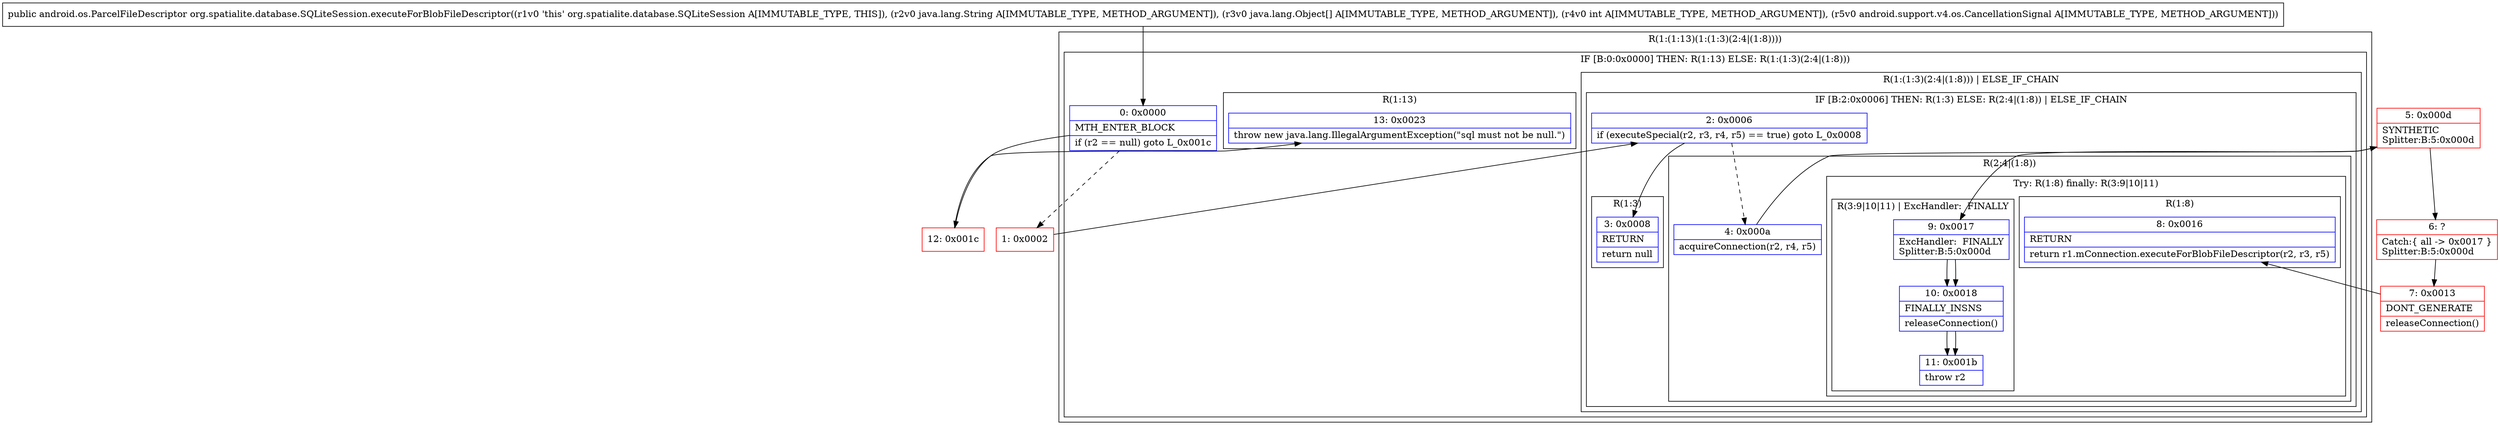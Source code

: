 digraph "CFG fororg.spatialite.database.SQLiteSession.executeForBlobFileDescriptor(Ljava\/lang\/String;[Ljava\/lang\/Object;ILandroid\/support\/v4\/os\/CancellationSignal;)Landroid\/os\/ParcelFileDescriptor;" {
subgraph cluster_Region_426317111 {
label = "R(1:(1:13)(1:(1:3)(2:4|(1:8))))";
node [shape=record,color=blue];
subgraph cluster_IfRegion_2037162202 {
label = "IF [B:0:0x0000] THEN: R(1:13) ELSE: R(1:(1:3)(2:4|(1:8)))";
node [shape=record,color=blue];
Node_0 [shape=record,label="{0\:\ 0x0000|MTH_ENTER_BLOCK\l|if (r2 == null) goto L_0x001c\l}"];
subgraph cluster_Region_1150188728 {
label = "R(1:13)";
node [shape=record,color=blue];
Node_13 [shape=record,label="{13\:\ 0x0023|throw new java.lang.IllegalArgumentException(\"sql must not be null.\")\l}"];
}
subgraph cluster_Region_1405511234 {
label = "R(1:(1:3)(2:4|(1:8))) | ELSE_IF_CHAIN\l";
node [shape=record,color=blue];
subgraph cluster_IfRegion_47645088 {
label = "IF [B:2:0x0006] THEN: R(1:3) ELSE: R(2:4|(1:8)) | ELSE_IF_CHAIN\l";
node [shape=record,color=blue];
Node_2 [shape=record,label="{2\:\ 0x0006|if (executeSpecial(r2, r3, r4, r5) == true) goto L_0x0008\l}"];
subgraph cluster_Region_505482064 {
label = "R(1:3)";
node [shape=record,color=blue];
Node_3 [shape=record,label="{3\:\ 0x0008|RETURN\l|return null\l}"];
}
subgraph cluster_Region_696115088 {
label = "R(2:4|(1:8))";
node [shape=record,color=blue];
Node_4 [shape=record,label="{4\:\ 0x000a|acquireConnection(r2, r4, r5)\l}"];
subgraph cluster_TryCatchRegion_1240029323 {
label = "Try: R(1:8) finally: R(3:9|10|11)";
node [shape=record,color=blue];
subgraph cluster_Region_1930005015 {
label = "R(1:8)";
node [shape=record,color=blue];
Node_8 [shape=record,label="{8\:\ 0x0016|RETURN\l|return r1.mConnection.executeForBlobFileDescriptor(r2, r3, r5)\l}"];
}
subgraph cluster_Region_1701082285 {
label = "R(3:9|10|11) | ExcHandler:  FINALLY\l";
node [shape=record,color=blue];
Node_9 [shape=record,label="{9\:\ 0x0017|ExcHandler:  FINALLY\lSplitter:B:5:0x000d\l}"];
Node_10 [shape=record,label="{10\:\ 0x0018|FINALLY_INSNS\l|releaseConnection()\l}"];
Node_11 [shape=record,label="{11\:\ 0x001b|throw r2\l}"];
}
}
}
}
}
}
}
subgraph cluster_Region_1701082285 {
label = "R(3:9|10|11) | ExcHandler:  FINALLY\l";
node [shape=record,color=blue];
Node_9 [shape=record,label="{9\:\ 0x0017|ExcHandler:  FINALLY\lSplitter:B:5:0x000d\l}"];
Node_10 [shape=record,label="{10\:\ 0x0018|FINALLY_INSNS\l|releaseConnection()\l}"];
Node_11 [shape=record,label="{11\:\ 0x001b|throw r2\l}"];
}
Node_1 [shape=record,color=red,label="{1\:\ 0x0002}"];
Node_5 [shape=record,color=red,label="{5\:\ 0x000d|SYNTHETIC\lSplitter:B:5:0x000d\l}"];
Node_6 [shape=record,color=red,label="{6\:\ ?|Catch:\{ all \-\> 0x0017 \}\lSplitter:B:5:0x000d\l}"];
Node_7 [shape=record,color=red,label="{7\:\ 0x0013|DONT_GENERATE\l|releaseConnection()\l}"];
Node_12 [shape=record,color=red,label="{12\:\ 0x001c}"];
MethodNode[shape=record,label="{public android.os.ParcelFileDescriptor org.spatialite.database.SQLiteSession.executeForBlobFileDescriptor((r1v0 'this' org.spatialite.database.SQLiteSession A[IMMUTABLE_TYPE, THIS]), (r2v0 java.lang.String A[IMMUTABLE_TYPE, METHOD_ARGUMENT]), (r3v0 java.lang.Object[] A[IMMUTABLE_TYPE, METHOD_ARGUMENT]), (r4v0 int A[IMMUTABLE_TYPE, METHOD_ARGUMENT]), (r5v0 android.support.v4.os.CancellationSignal A[IMMUTABLE_TYPE, METHOD_ARGUMENT])) }"];
MethodNode -> Node_0;
Node_0 -> Node_1[style=dashed];
Node_0 -> Node_12;
Node_2 -> Node_3;
Node_2 -> Node_4[style=dashed];
Node_4 -> Node_5;
Node_9 -> Node_10;
Node_10 -> Node_11;
Node_9 -> Node_10;
Node_10 -> Node_11;
Node_1 -> Node_2;
Node_5 -> Node_6;
Node_5 -> Node_9;
Node_6 -> Node_7;
Node_7 -> Node_8;
Node_12 -> Node_13;
}

